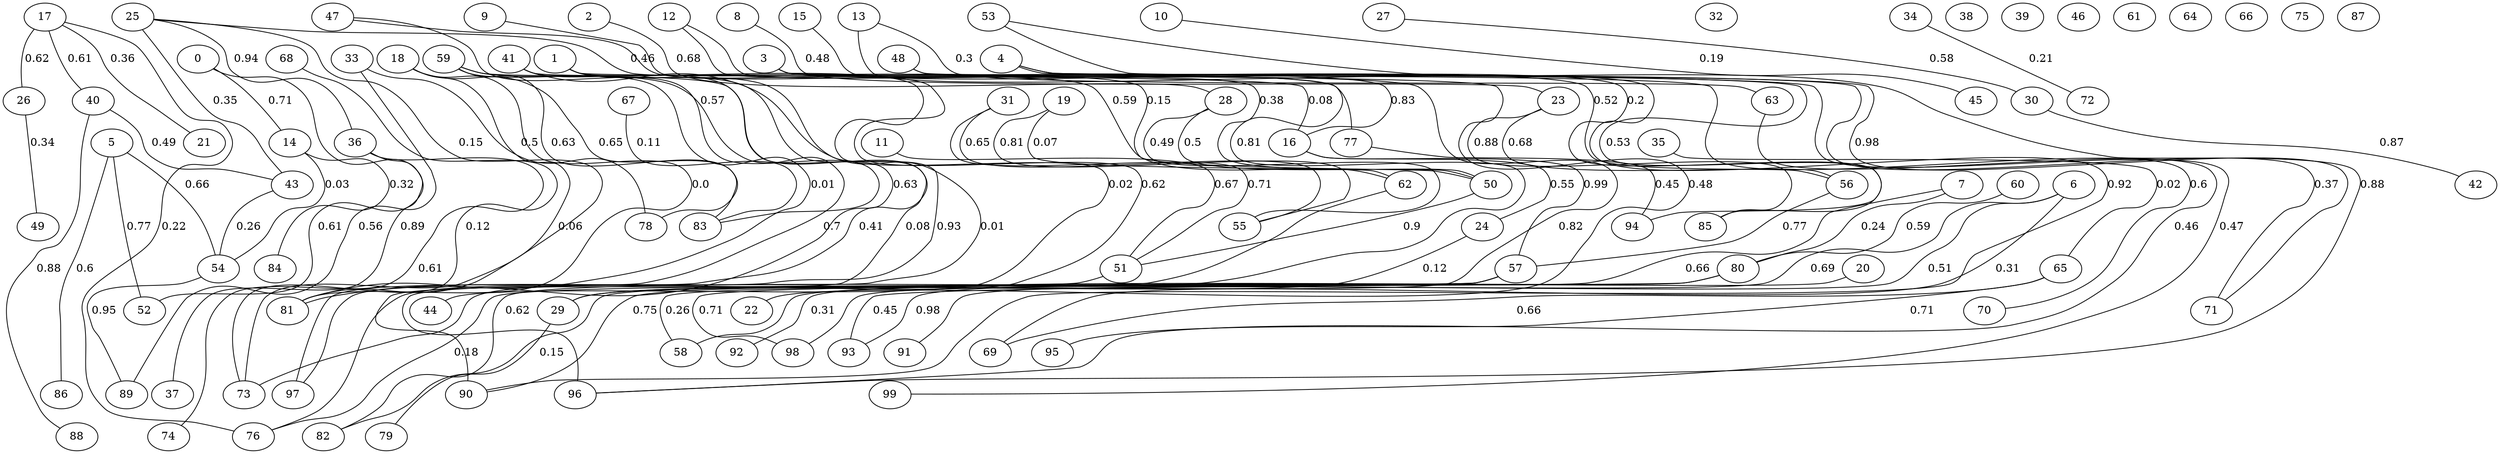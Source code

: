 strict graph  {
0;
1;
2;
3;
4;
5;
6;
7;
8;
9;
10;
11;
12;
13;
14;
15;
16;
17;
18;
19;
20;
21;
22;
23;
24;
25;
26;
27;
28;
29;
30;
31;
32;
33;
34;
35;
36;
37;
38;
39;
40;
41;
42;
43;
44;
45;
46;
47;
48;
49;
50;
51;
52;
53;
54;
55;
56;
57;
58;
59;
60;
61;
62;
63;
64;
65;
66;
67;
68;
69;
70;
71;
72;
73;
74;
75;
76;
77;
78;
79;
80;
81;
82;
83;
84;
85;
86;
87;
88;
89;
90;
91;
92;
93;
94;
95;
96;
97;
98;
99;
0 -- 14  [label="0.71", weight="0.7073945502318287"];
0 -- 37  [label="0.89", weight="0.8862572982973348"];
1 -- 16  [label="0.08", weight="0.07529397795928505"];
1 -- 44  [label="0.02", weight="0.020990282184515152"];
1 -- 76  [label="0.93", weight="0.9308769587680608"];
1 -- 97  [label="0.41", weight="0.409439944251477"];
2 -- 28  [label="0.68", weight="0.6768210107329109"];
3 -- 16  [label="0.83", weight="0.831023664959142"];
3 -- 22  [label="0.48", weight="0.482588539253479"];
3 -- 82  [label="0.82", weight="0.8201115428257586"];
4 -- 71  [label="0.37", weight="0.37456755653053353"];
4 -- 94  [label="0.53", weight="0.5272141844426638"];
4 -- 99  [label="0.47", weight="0.47054925698627037"];
5 -- 52  [label="0.77", weight="0.7651773502650356"];
5 -- 54  [label="0.66", weight="0.6603651195330836"];
5 -- 86  [label="0.6", weight="0.6002248917248971"];
6 -- 69  [label="0.31", weight="0.3123120023302852"];
6 -- 91  [label="0.51", weight="0.5051781415502876"];
6 -- 98  [label="0.69", weight="0.6900608074369127"];
7 -- 58  [label="0.66", weight="0.6645715502243285"];
7 -- 80  [label="0.24", weight="0.2436874724478555"];
8 -- 23  [label="0.48", weight="0.4810474104370487"];
9 -- 73  [label="0.62", weight="0.622323427961479"];
10 -- 45  [label="0.19", weight="0.19179922582374787"];
11 -- 51  [label="0.67", weight="0.6743974775692629"];
12 -- 29  [label="0.81", weight="0.8109210495409147"];
12 -- 50  [label="0.38", weight="0.37834260302612677"];
13 -- 63  [label="0.3", weight="0.30006834444264985"];
13 -- 90  [label="0.92", weight="0.9170926255751735"];
14 -- 54  [label="0.03", weight="0.02609183905598389"];
14 -- 84  [label="0.32", weight="0.32482820058213424"];
15 -- 85  [label="0.2", weight="0.2036001169646141"];
16 -- 24  [label="0.55", weight="0.5487446841739618"];
16 -- 57  [label="0.99", weight="0.9922416411751319"];
17 -- 21  [label="0.36", weight="0.35624471198968644"];
17 -- 26  [label="0.62", weight="0.618649007785751"];
17 -- 40  [label="0.61", weight="0.6090435601409893"];
17 -- 76  [label="0.22", weight="0.22206360662603608"];
18 -- 73  [label="0.06", weight="0.061453575869484744"];
18 -- 81  [label="0.0", weight="0.0008544966688158739"];
18 -- 83  [label="0.65", weight="0.6542445416701698"];
19 -- 55  [label="0.81", weight="0.8091824509182316"];
19 -- 62  [label="0.07", weight="0.06991874043444835"];
20 -- 93  [label="0.98", weight="0.9777141193374967"];
23 -- 56  [label="0.68", weight="0.6843347124226806"];
23 -- 85  [label="0.88", weight="0.8785370128675127"];
24 -- 29  [label="0.12", weight="0.11534852700624265"];
25 -- 36  [label="0.94", weight="0.9396411412594554"];
25 -- 43  [label="0.35", weight="0.3537452842326714"];
25 -- 77  [label="0.46", weight="0.4596758378248692"];
25 -- 81  [label="0.15", weight="0.1525389300970066"];
26 -- 49  [label="0.34", weight="0.3421479054747919"];
27 -- 30  [label="0.58", weight="0.5767988573163383"];
28 -- 50  [label="0.5", weight="0.4956430099730603"];
28 -- 55  [label="0.49", weight="0.485517949348769"];
29 -- 79  [label="0.15", weight="0.1465694474957323"];
30 -- 42  [label="0.87", weight="0.8701891204352016"];
31 -- 51  [label="0.71", weight="0.7105854554445029"];
31 -- 55  [label="0.65", weight="0.6458314150487943"];
33 -- 78  [label="0.5", weight="0.49899054596783454"];
33 -- 89  [label="0.56", weight="0.5555556544402691"];
34 -- 72  [label="0.21", weight="0.2111949552266229"];
35 -- 65  [label="0.02", weight="0.022310369005017927"];
36 -- 52  [label="0.61", weight="0.6072083430810457"];
36 -- 74  [label="0.61", weight="0.6052437773575323"];
40 -- 43  [label="0.49", weight="0.48960010241258933"];
40 -- 88  [label="0.88", weight="0.8761423599923716"];
41 -- 50  [label="0.15", weight="0.15312458360263026"];
41 -- 81  [label="0.63", weight="0.6312180161836575"];
41 -- 96  [label="0.01", weight="0.013245315066492513"];
43 -- 54  [label="0.26", weight="0.259521428077894"];
47 -- 62  [label="0.59", weight="0.5928563486599141"];
47 -- 83  [label="0.57", weight="0.5685011300201581"];
48 -- 56  [label="0.52", weight="0.524835472957079"];
48 -- 70  [label="0.6", weight="0.6043924552461524"];
50 -- 51  [label="0.9", weight="0.895963963271965"];
51 -- 76  [label="0.18", weight="0.17629384895931632"];
53 -- 71  [label="0.98", weight="0.9807681706774198"];
53 -- 96  [label="0.88", weight="0.877775960002047"];
54 -- 89  [label="0.95", weight="0.9521364775476967"];
56 -- 57  [label="0.77", weight="0.7685363610080824"];
57 -- 58  [label="0.26", weight="0.2576481429393702"];
57 -- 90  [label="0.75", weight="0.751569628358181"];
57 -- 98  [label="0.71", weight="0.709549050221792"];
59 -- 78  [label="0.63", weight="0.6292698340167796"];
59 -- 81  [label="0.01", weight="0.012311322445351158"];
59 -- 90  [label="0.08", weight="0.08202419802205729"];
59 -- 97  [label="0.7", weight="0.6961820367070833"];
60 -- 80  [label="0.59", weight="0.5909215199162114"];
62 -- 82  [label="0.62", weight="0.6152655949354571"];
63 -- 96  [label="0.46", weight="0.46072909137808793"];
65 -- 69  [label="0.66", weight="0.6598079087737171"];
65 -- 95  [label="0.71", weight="0.7143888951280881"];
67 -- 83  [label="0.11", weight="0.11459990507909557"];
68 -- 73  [label="0.12", weight="0.1239456953595659"];
77 -- 94  [label="0.45", weight="0.4529942746389296"];
80 -- 92  [label="0.31", weight="0.3102372230772077"];
80 -- 93  [label="0.45", weight="0.44750065739407097"];
}
